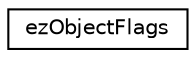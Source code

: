 digraph "Graphical Class Hierarchy"
{
 // LATEX_PDF_SIZE
  edge [fontname="Helvetica",fontsize="10",labelfontname="Helvetica",labelfontsize="10"];
  node [fontname="Helvetica",fontsize="10",shape=record];
  rankdir="LR";
  Node0 [label="ezObjectFlags",height=0.2,width=0.4,color="black", fillcolor="white", style="filled",URL="$da/db9/structez_object_flags.htm",tooltip="Internal flags of game objects or components."];
}
